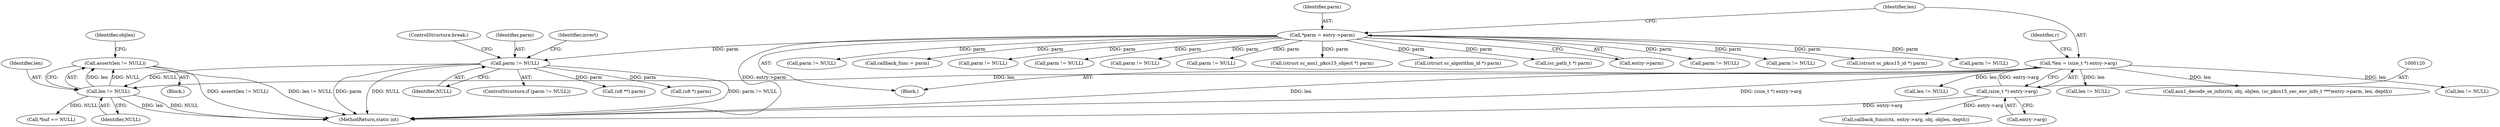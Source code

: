 digraph "0_OpenSC_a3fc7693f3a035a8a7921cffb98432944bb42740@API" {
"1000267" [label="(Call,assert(len != NULL))"];
"1000268" [label="(Call,len != NULL)"];
"1000117" [label="(Call,*len = (size_t *) entry->arg)"];
"1000119" [label="(Call,(size_t *) entry->arg)"];
"1000252" [label="(Call,parm != NULL)"];
"1000110" [label="(Call,*parm = entry->parm)"];
"1000255" [label="(Block,)"];
"1000258" [label="(Identifier,invert)"];
"1000267" [label="(Call,assert(len != NULL))"];
"1000452" [label="(Call,parm != NULL)"];
"1000541" [label="(Call,len != NULL)"];
"1000254" [label="(Identifier,NULL)"];
"1000128" [label="(Call,callback_func = parm)"];
"1000709" [label="(Call,asn1_decode_se_info(ctx, obj, objlen, (sc_pkcs15_sec_env_info_t ***)entry->parm, len, depth))"];
"1000770" [label="(MethodReturn,static int)"];
"1000218" [label="(Call,parm != NULL)"];
"1000118" [label="(Identifier,len)"];
"1000252" [label="(Call,parm != NULL)"];
"1000368" [label="(Call,len != NULL)"];
"1000536" [label="(Call,parm != NULL)"];
"1000343" [label="(ControlStructure,break;)"];
"1000458" [label="(Call,len != NULL)"];
"1000730" [label="(Call,callback_func(ctx, entry->arg, obj, objlen, depth))"];
"1000253" [label="(Identifier,parm)"];
"1000119" [label="(Call,(size_t *) entry->arg)"];
"1000521" [label="(Call,parm != NULL)"];
"1000251" [label="(ControlStructure,if (parm != NULL))"];
"1000110" [label="(Call,*parm = entry->parm)"];
"1000162" [label="(Call,parm != NULL)"];
"1000269" [label="(Identifier,len)"];
"1000677" [label="(Call,(struct sc_asn1_pkcs15_object *) parm)"];
"1000695" [label="(Call,(struct sc_algorithm_id *) parm)"];
"1000108" [label="(Block,)"];
"1000618" [label="(Call,(sc_path_t *) parm)"];
"1000126" [label="(Identifier,r)"];
"1000117" [label="(Call,*len = (size_t *) entry->arg)"];
"1000301" [label="(Call,*buf == NULL)"];
"1000273" [label="(Identifier,objlen)"];
"1000121" [label="(Call,entry->arg)"];
"1000290" [label="(Call,(u8 **) parm)"];
"1000112" [label="(Call,entry->parm)"];
"1000111" [label="(Identifier,parm)"];
"1000346" [label="(Call,parm != NULL)"];
"1000362" [label="(Call,parm != NULL)"];
"1000268" [label="(Call,len != NULL)"];
"1000325" [label="(Call,(u8 *) parm)"];
"1000634" [label="(Call,(struct sc_pkcs15_id *) parm)"];
"1000270" [label="(Identifier,NULL)"];
"1000185" [label="(Call,parm != NULL)"];
"1000267" -> "1000255"  [label="AST: "];
"1000267" -> "1000268"  [label="CFG: "];
"1000268" -> "1000267"  [label="AST: "];
"1000273" -> "1000267"  [label="CFG: "];
"1000267" -> "1000770"  [label="DDG: assert(len != NULL)"];
"1000267" -> "1000770"  [label="DDG: len != NULL"];
"1000268" -> "1000267"  [label="DDG: len"];
"1000268" -> "1000267"  [label="DDG: NULL"];
"1000268" -> "1000270"  [label="CFG: "];
"1000269" -> "1000268"  [label="AST: "];
"1000270" -> "1000268"  [label="AST: "];
"1000268" -> "1000770"  [label="DDG: len"];
"1000268" -> "1000770"  [label="DDG: NULL"];
"1000117" -> "1000268"  [label="DDG: len"];
"1000252" -> "1000268"  [label="DDG: NULL"];
"1000268" -> "1000301"  [label="DDG: NULL"];
"1000117" -> "1000108"  [label="AST: "];
"1000117" -> "1000119"  [label="CFG: "];
"1000118" -> "1000117"  [label="AST: "];
"1000119" -> "1000117"  [label="AST: "];
"1000126" -> "1000117"  [label="CFG: "];
"1000117" -> "1000770"  [label="DDG: len"];
"1000117" -> "1000770"  [label="DDG: (size_t *) entry->arg"];
"1000119" -> "1000117"  [label="DDG: entry->arg"];
"1000117" -> "1000368"  [label="DDG: len"];
"1000117" -> "1000458"  [label="DDG: len"];
"1000117" -> "1000541"  [label="DDG: len"];
"1000117" -> "1000709"  [label="DDG: len"];
"1000119" -> "1000121"  [label="CFG: "];
"1000120" -> "1000119"  [label="AST: "];
"1000121" -> "1000119"  [label="AST: "];
"1000119" -> "1000770"  [label="DDG: entry->arg"];
"1000119" -> "1000730"  [label="DDG: entry->arg"];
"1000252" -> "1000251"  [label="AST: "];
"1000252" -> "1000254"  [label="CFG: "];
"1000253" -> "1000252"  [label="AST: "];
"1000254" -> "1000252"  [label="AST: "];
"1000258" -> "1000252"  [label="CFG: "];
"1000343" -> "1000252"  [label="CFG: "];
"1000252" -> "1000770"  [label="DDG: parm"];
"1000252" -> "1000770"  [label="DDG: NULL"];
"1000252" -> "1000770"  [label="DDG: parm != NULL"];
"1000110" -> "1000252"  [label="DDG: parm"];
"1000252" -> "1000290"  [label="DDG: parm"];
"1000252" -> "1000325"  [label="DDG: parm"];
"1000110" -> "1000108"  [label="AST: "];
"1000110" -> "1000112"  [label="CFG: "];
"1000111" -> "1000110"  [label="AST: "];
"1000112" -> "1000110"  [label="AST: "];
"1000118" -> "1000110"  [label="CFG: "];
"1000110" -> "1000770"  [label="DDG: entry->parm"];
"1000110" -> "1000128"  [label="DDG: parm"];
"1000110" -> "1000162"  [label="DDG: parm"];
"1000110" -> "1000185"  [label="DDG: parm"];
"1000110" -> "1000218"  [label="DDG: parm"];
"1000110" -> "1000346"  [label="DDG: parm"];
"1000110" -> "1000362"  [label="DDG: parm"];
"1000110" -> "1000452"  [label="DDG: parm"];
"1000110" -> "1000521"  [label="DDG: parm"];
"1000110" -> "1000536"  [label="DDG: parm"];
"1000110" -> "1000618"  [label="DDG: parm"];
"1000110" -> "1000634"  [label="DDG: parm"];
"1000110" -> "1000677"  [label="DDG: parm"];
"1000110" -> "1000695"  [label="DDG: parm"];
}
